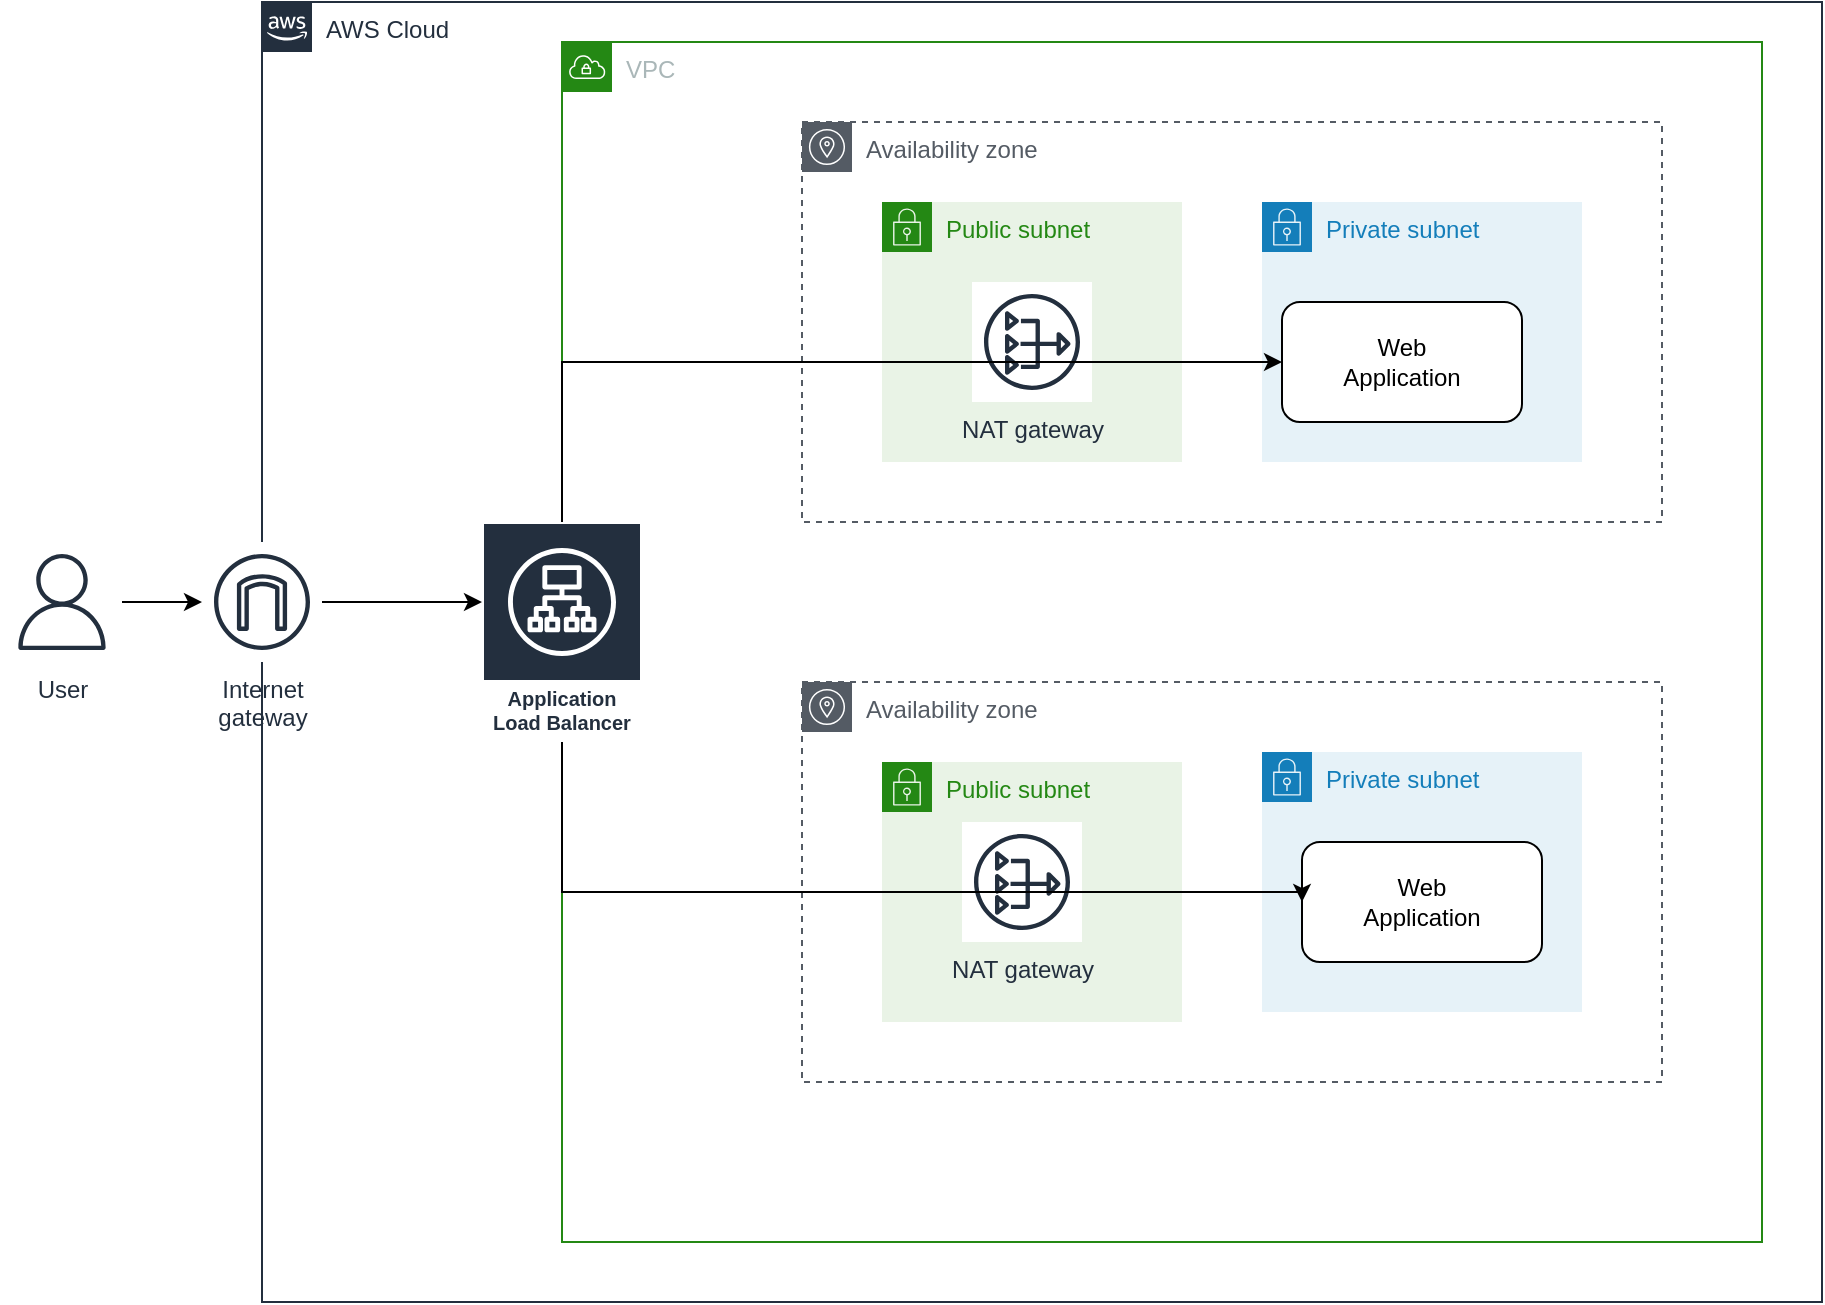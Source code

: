 <mxfile version="13.1.1" type="device"><diagram id="Ht1M8jgEwFfnCIfOTk4-" name="Page-1"><mxGraphModel dx="4016" dy="1761" grid="1" gridSize="10" guides="1" tooltips="1" connect="1" arrows="1" fold="1" page="1" pageScale="1" pageWidth="1169" pageHeight="827" math="0" shadow="0"><root><mxCell id="0"/><mxCell id="1" parent="0"/><mxCell id="UEzPUAAOIrF-is8g5C7q-74" value="AWS Cloud" style="points=[[0,0],[0.25,0],[0.5,0],[0.75,0],[1,0],[1,0.25],[1,0.5],[1,0.75],[1,1],[0.75,1],[0.5,1],[0.25,1],[0,1],[0,0.75],[0,0.5],[0,0.25]];outlineConnect=0;gradientColor=none;html=1;whiteSpace=wrap;fontSize=12;fontStyle=0;shape=mxgraph.aws4.group;grIcon=mxgraph.aws4.group_aws_cloud_alt;strokeColor=#232F3E;fillColor=none;verticalAlign=top;align=left;spacingLeft=30;fontColor=#232F3E;dashed=0;labelBackgroundColor=#ffffff;" parent="1" vertex="1"><mxGeometry x="-2090" y="-720" width="780" height="650" as="geometry"/></mxCell><mxCell id="sunxLiNWH6rM7Ji8vf4C-1" value="VPC" style="points=[[0,0],[0.25,0],[0.5,0],[0.75,0],[1,0],[1,0.25],[1,0.5],[1,0.75],[1,1],[0.75,1],[0.5,1],[0.25,1],[0,1],[0,0.75],[0,0.5],[0,0.25]];outlineConnect=0;gradientColor=none;html=1;whiteSpace=wrap;fontSize=12;fontStyle=0;shape=mxgraph.aws4.group;grIcon=mxgraph.aws4.group_vpc;strokeColor=#248814;fillColor=none;verticalAlign=top;align=left;spacingLeft=30;fontColor=#AAB7B8;dashed=0;" vertex="1" parent="1"><mxGeometry x="-1940" y="-700" width="600" height="600" as="geometry"/></mxCell><mxCell id="sunxLiNWH6rM7Ji8vf4C-2" value="Availability zone" style="outlineConnect=0;gradientColor=none;html=1;whiteSpace=wrap;fontSize=12;fontStyle=0;shape=mxgraph.aws4.group;grIcon=mxgraph.aws4.group_availability_zone;strokeColor=#545B64;fillColor=none;verticalAlign=top;align=left;spacingLeft=30;fontColor=#545B64;dashed=1;" vertex="1" parent="1"><mxGeometry x="-1820" y="-660" width="430" height="200" as="geometry"/></mxCell><mxCell id="sunxLiNWH6rM7Ji8vf4C-3" value="Availability zone" style="outlineConnect=0;gradientColor=none;html=1;whiteSpace=wrap;fontSize=12;fontStyle=0;shape=mxgraph.aws4.group;grIcon=mxgraph.aws4.group_availability_zone;strokeColor=#545B64;fillColor=none;verticalAlign=top;align=left;spacingLeft=30;fontColor=#545B64;dashed=1;" vertex="1" parent="1"><mxGeometry x="-1820" y="-380" width="430" height="200" as="geometry"/></mxCell><mxCell id="sunxLiNWH6rM7Ji8vf4C-4" value="Public subnet" style="points=[[0,0],[0.25,0],[0.5,0],[0.75,0],[1,0],[1,0.25],[1,0.5],[1,0.75],[1,1],[0.75,1],[0.5,1],[0.25,1],[0,1],[0,0.75],[0,0.5],[0,0.25]];outlineConnect=0;gradientColor=none;html=1;whiteSpace=wrap;fontSize=12;fontStyle=0;shape=mxgraph.aws4.group;grIcon=mxgraph.aws4.group_security_group;grStroke=0;strokeColor=#248814;fillColor=#E9F3E6;verticalAlign=top;align=left;spacingLeft=30;fontColor=#248814;dashed=0;" vertex="1" parent="1"><mxGeometry x="-1780" y="-620" width="150" height="130" as="geometry"/></mxCell><mxCell id="sunxLiNWH6rM7Ji8vf4C-5" value="Public subnet" style="points=[[0,0],[0.25,0],[0.5,0],[0.75,0],[1,0],[1,0.25],[1,0.5],[1,0.75],[1,1],[0.75,1],[0.5,1],[0.25,1],[0,1],[0,0.75],[0,0.5],[0,0.25]];outlineConnect=0;gradientColor=none;html=1;whiteSpace=wrap;fontSize=12;fontStyle=0;shape=mxgraph.aws4.group;grIcon=mxgraph.aws4.group_security_group;grStroke=0;strokeColor=#248814;fillColor=#E9F3E6;verticalAlign=top;align=left;spacingLeft=30;fontColor=#248814;dashed=0;" vertex="1" parent="1"><mxGeometry x="-1780" y="-340" width="150" height="130" as="geometry"/></mxCell><mxCell id="sunxLiNWH6rM7Ji8vf4C-6" value="Private subnet" style="points=[[0,0],[0.25,0],[0.5,0],[0.75,0],[1,0],[1,0.25],[1,0.5],[1,0.75],[1,1],[0.75,1],[0.5,1],[0.25,1],[0,1],[0,0.75],[0,0.5],[0,0.25]];outlineConnect=0;gradientColor=none;html=1;whiteSpace=wrap;fontSize=12;fontStyle=0;shape=mxgraph.aws4.group;grIcon=mxgraph.aws4.group_security_group;grStroke=0;strokeColor=#147EBA;fillColor=#E6F2F8;verticalAlign=top;align=left;spacingLeft=30;fontColor=#147EBA;dashed=0;" vertex="1" parent="1"><mxGeometry x="-1590" y="-620" width="160" height="130" as="geometry"/></mxCell><mxCell id="sunxLiNWH6rM7Ji8vf4C-7" value="Private subnet" style="points=[[0,0],[0.25,0],[0.5,0],[0.75,0],[1,0],[1,0.25],[1,0.5],[1,0.75],[1,1],[0.75,1],[0.5,1],[0.25,1],[0,1],[0,0.75],[0,0.5],[0,0.25]];outlineConnect=0;gradientColor=none;html=1;whiteSpace=wrap;fontSize=12;fontStyle=0;shape=mxgraph.aws4.group;grIcon=mxgraph.aws4.group_security_group;grStroke=0;strokeColor=#147EBA;fillColor=#E6F2F8;verticalAlign=top;align=left;spacingLeft=30;fontColor=#147EBA;dashed=0;" vertex="1" parent="1"><mxGeometry x="-1590" y="-345" width="160" height="130" as="geometry"/></mxCell><mxCell id="sunxLiNWH6rM7Ji8vf4C-8" value="User" style="outlineConnect=0;fontColor=#232F3E;gradientColor=none;strokeColor=#232F3E;fillColor=#ffffff;dashed=0;verticalLabelPosition=bottom;verticalAlign=top;align=center;html=1;fontSize=12;fontStyle=0;aspect=fixed;shape=mxgraph.aws4.resourceIcon;resIcon=mxgraph.aws4.user;" vertex="1" parent="1"><mxGeometry x="-2220" y="-450" width="60" height="60" as="geometry"/></mxCell><mxCell id="sunxLiNWH6rM7Ji8vf4C-28" value="" style="edgeStyle=orthogonalEdgeStyle;rounded=0;orthogonalLoop=1;jettySize=auto;html=1;" edge="1" parent="1" source="sunxLiNWH6rM7Ji8vf4C-10"><mxGeometry relative="1" as="geometry"><mxPoint x="-1980" y="-420" as="targetPoint"/></mxGeometry></mxCell><mxCell id="sunxLiNWH6rM7Ji8vf4C-10" value="Internet&#10;gateway" style="outlineConnect=0;fontColor=#232F3E;gradientColor=none;strokeColor=#232F3E;fillColor=#ffffff;dashed=0;verticalLabelPosition=bottom;verticalAlign=top;align=center;html=1;fontSize=12;fontStyle=0;aspect=fixed;shape=mxgraph.aws4.resourceIcon;resIcon=mxgraph.aws4.internet_gateway;" vertex="1" parent="1"><mxGeometry x="-2120" y="-450" width="60" height="60" as="geometry"/></mxCell><mxCell id="sunxLiNWH6rM7Ji8vf4C-11" value="" style="endArrow=classic;html=1;" edge="1" parent="1" source="sunxLiNWH6rM7Ji8vf4C-8" target="sunxLiNWH6rM7Ji8vf4C-10"><mxGeometry width="50" height="50" relative="1" as="geometry"><mxPoint x="-1670" y="-410" as="sourcePoint"/><mxPoint x="-1570" y="-460" as="targetPoint"/><Array as="points"/></mxGeometry></mxCell><mxCell id="sunxLiNWH6rM7Ji8vf4C-12" value="NAT gateway" style="outlineConnect=0;fontColor=#232F3E;gradientColor=none;strokeColor=#232F3E;fillColor=#ffffff;dashed=0;verticalLabelPosition=bottom;verticalAlign=top;align=center;html=1;fontSize=12;fontStyle=0;aspect=fixed;shape=mxgraph.aws4.resourceIcon;resIcon=mxgraph.aws4.nat_gateway;" vertex="1" parent="1"><mxGeometry x="-1740" y="-310" width="60" height="60" as="geometry"/></mxCell><mxCell id="sunxLiNWH6rM7Ji8vf4C-13" value="NAT gateway" style="outlineConnect=0;fontColor=#232F3E;gradientColor=none;strokeColor=#232F3E;fillColor=#ffffff;dashed=0;verticalLabelPosition=bottom;verticalAlign=top;align=center;html=1;fontSize=12;fontStyle=0;aspect=fixed;shape=mxgraph.aws4.resourceIcon;resIcon=mxgraph.aws4.nat_gateway;" vertex="1" parent="1"><mxGeometry x="-1735" y="-580" width="60" height="60" as="geometry"/></mxCell><mxCell id="sunxLiNWH6rM7Ji8vf4C-16" value="" style="rounded=1;whiteSpace=wrap;html=1;" vertex="1" parent="1"><mxGeometry x="-1580" y="-570" width="120" height="60" as="geometry"/></mxCell><mxCell id="sunxLiNWH6rM7Ji8vf4C-19" value="Web Application&lt;br&gt;" style="text;html=1;strokeColor=none;fillColor=none;align=center;verticalAlign=middle;whiteSpace=wrap;rounded=0;" vertex="1" parent="1"><mxGeometry x="-1540" y="-550" width="40" height="20" as="geometry"/></mxCell><mxCell id="sunxLiNWH6rM7Ji8vf4C-22" value="" style="rounded=1;whiteSpace=wrap;html=1;" vertex="1" parent="1"><mxGeometry x="-1570" y="-300" width="120" height="60" as="geometry"/></mxCell><mxCell id="sunxLiNWH6rM7Ji8vf4C-24" value="Web Application&lt;br&gt;" style="text;html=1;strokeColor=none;fillColor=none;align=center;verticalAlign=middle;whiteSpace=wrap;rounded=0;" vertex="1" parent="1"><mxGeometry x="-1530" y="-280" width="40" height="20" as="geometry"/></mxCell><mxCell id="sunxLiNWH6rM7Ji8vf4C-32" value="" style="edgeStyle=orthogonalEdgeStyle;rounded=0;orthogonalLoop=1;jettySize=auto;html=1;entryX=0;entryY=0.5;entryDx=0;entryDy=0;" edge="1" parent="1" source="sunxLiNWH6rM7Ji8vf4C-30" target="sunxLiNWH6rM7Ji8vf4C-16"><mxGeometry relative="1" as="geometry"><mxPoint x="-1820" y="-405" as="targetPoint"/><Array as="points"><mxPoint x="-1940" y="-540"/></Array></mxGeometry></mxCell><mxCell id="sunxLiNWH6rM7Ji8vf4C-36" value="" style="edgeStyle=orthogonalEdgeStyle;rounded=0;orthogonalLoop=1;jettySize=auto;html=1;entryX=0;entryY=0.5;entryDx=0;entryDy=0;" edge="1" parent="1" source="sunxLiNWH6rM7Ji8vf4C-30" target="sunxLiNWH6rM7Ji8vf4C-22"><mxGeometry relative="1" as="geometry"><mxPoint x="-1940" y="-270" as="targetPoint"/><Array as="points"><mxPoint x="-1940" y="-275"/><mxPoint x="-1570" y="-275"/></Array></mxGeometry></mxCell><mxCell id="sunxLiNWH6rM7Ji8vf4C-30" value="Application Load Balancer" style="outlineConnect=0;fontColor=#232F3E;gradientColor=none;strokeColor=#ffffff;fillColor=#232F3E;dashed=0;verticalLabelPosition=middle;verticalAlign=bottom;align=center;html=1;whiteSpace=wrap;fontSize=10;fontStyle=1;spacing=3;shape=mxgraph.aws4.productIcon;prIcon=mxgraph.aws4.application_load_balancer;" vertex="1" parent="1"><mxGeometry x="-1980" y="-460" width="80" height="110" as="geometry"/></mxCell></root></mxGraphModel></diagram></mxfile>